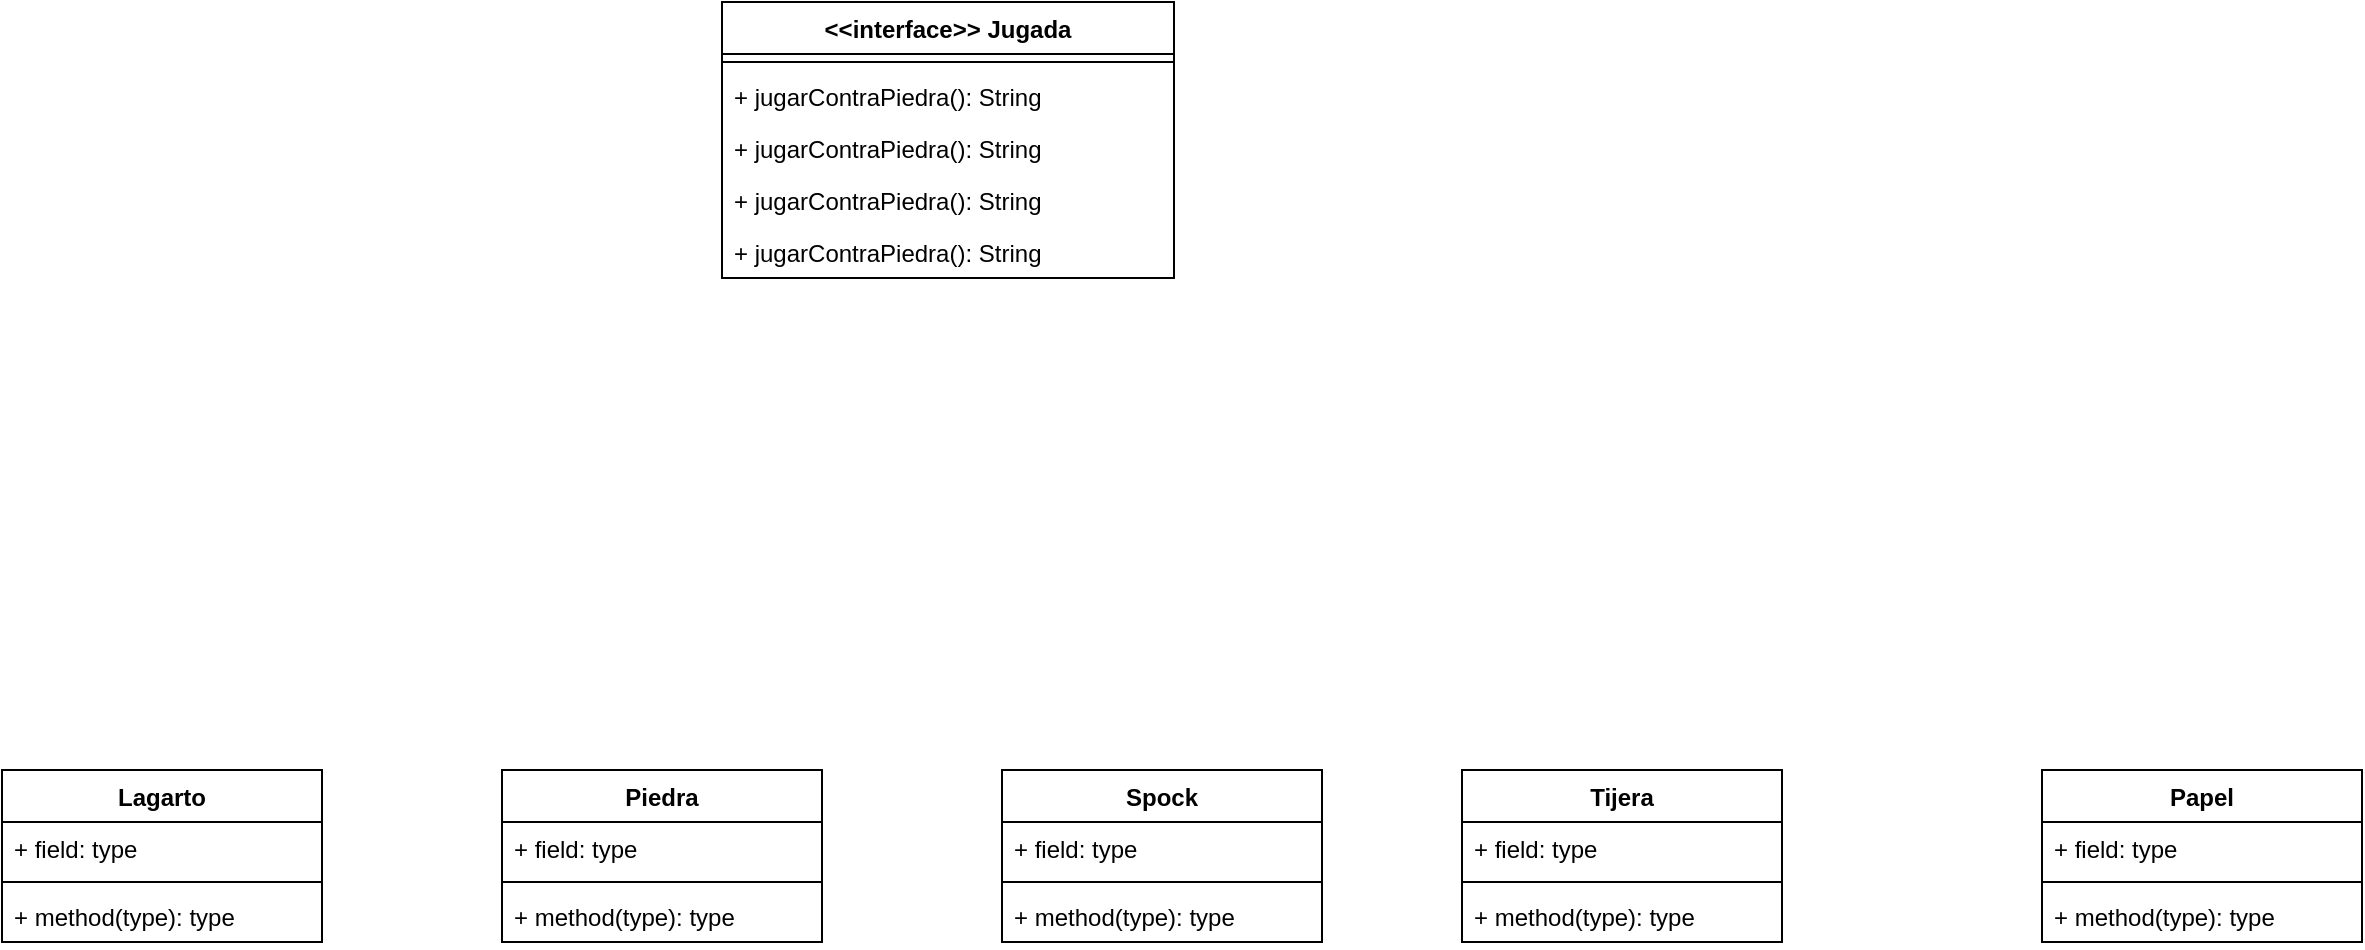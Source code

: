 <mxfile version="24.0.7" type="device">
  <diagram id="AEiJu8hQb5ZbQ3AIm4gv" name="Página-1">
    <mxGraphModel dx="2261" dy="784" grid="1" gridSize="10" guides="1" tooltips="1" connect="1" arrows="1" fold="1" page="1" pageScale="1" pageWidth="827" pageHeight="1169" math="0" shadow="0">
      <root>
        <mxCell id="0" />
        <mxCell id="1" parent="0" />
        <mxCell id="8k2MbXE98Nm70PG1M5aR-1" value="&lt;div&gt;&amp;lt;&amp;lt;interface&amp;gt;&amp;gt;&amp;nbsp;&lt;span style=&quot;background-color: initial;&quot;&gt;Jugada&lt;/span&gt;&lt;/div&gt;" style="swimlane;fontStyle=1;align=center;verticalAlign=top;childLayout=stackLayout;horizontal=1;startSize=26;horizontalStack=0;resizeParent=1;resizeParentMax=0;resizeLast=0;collapsible=1;marginBottom=0;whiteSpace=wrap;html=1;" vertex="1" parent="1">
          <mxGeometry x="140" y="60" width="226" height="138" as="geometry" />
        </mxCell>
        <mxCell id="8k2MbXE98Nm70PG1M5aR-3" value="" style="line;strokeWidth=1;fillColor=none;align=left;verticalAlign=middle;spacingTop=-1;spacingLeft=3;spacingRight=3;rotatable=0;labelPosition=right;points=[];portConstraint=eastwest;strokeColor=inherit;" vertex="1" parent="8k2MbXE98Nm70PG1M5aR-1">
          <mxGeometry y="26" width="226" height="8" as="geometry" />
        </mxCell>
        <mxCell id="8k2MbXE98Nm70PG1M5aR-4" value="+ jugarContraPiedra(): String" style="text;strokeColor=none;fillColor=none;align=left;verticalAlign=top;spacingLeft=4;spacingRight=4;overflow=hidden;rotatable=0;points=[[0,0.5],[1,0.5]];portConstraint=eastwest;whiteSpace=wrap;html=1;" vertex="1" parent="8k2MbXE98Nm70PG1M5aR-1">
          <mxGeometry y="34" width="226" height="26" as="geometry" />
        </mxCell>
        <mxCell id="8k2MbXE98Nm70PG1M5aR-28" value="+ jugarContraPiedra(): String" style="text;strokeColor=none;fillColor=none;align=left;verticalAlign=top;spacingLeft=4;spacingRight=4;overflow=hidden;rotatable=0;points=[[0,0.5],[1,0.5]];portConstraint=eastwest;whiteSpace=wrap;html=1;" vertex="1" parent="8k2MbXE98Nm70PG1M5aR-1">
          <mxGeometry y="60" width="226" height="26" as="geometry" />
        </mxCell>
        <mxCell id="8k2MbXE98Nm70PG1M5aR-29" value="+ jugarContraPiedra(): String" style="text;strokeColor=none;fillColor=none;align=left;verticalAlign=top;spacingLeft=4;spacingRight=4;overflow=hidden;rotatable=0;points=[[0,0.5],[1,0.5]];portConstraint=eastwest;whiteSpace=wrap;html=1;" vertex="1" parent="8k2MbXE98Nm70PG1M5aR-1">
          <mxGeometry y="86" width="226" height="26" as="geometry" />
        </mxCell>
        <mxCell id="8k2MbXE98Nm70PG1M5aR-30" value="+ jugarContraPiedra(): String" style="text;strokeColor=none;fillColor=none;align=left;verticalAlign=top;spacingLeft=4;spacingRight=4;overflow=hidden;rotatable=0;points=[[0,0.5],[1,0.5]];portConstraint=eastwest;whiteSpace=wrap;html=1;" vertex="1" parent="8k2MbXE98Nm70PG1M5aR-1">
          <mxGeometry y="112" width="226" height="26" as="geometry" />
        </mxCell>
        <mxCell id="8k2MbXE98Nm70PG1M5aR-5" value="Lagarto" style="swimlane;fontStyle=1;align=center;verticalAlign=top;childLayout=stackLayout;horizontal=1;startSize=26;horizontalStack=0;resizeParent=1;resizeParentMax=0;resizeLast=0;collapsible=1;marginBottom=0;whiteSpace=wrap;html=1;" vertex="1" parent="1">
          <mxGeometry x="-220" y="444" width="160" height="86" as="geometry" />
        </mxCell>
        <mxCell id="8k2MbXE98Nm70PG1M5aR-6" value="+ field: type" style="text;strokeColor=none;fillColor=none;align=left;verticalAlign=top;spacingLeft=4;spacingRight=4;overflow=hidden;rotatable=0;points=[[0,0.5],[1,0.5]];portConstraint=eastwest;whiteSpace=wrap;html=1;" vertex="1" parent="8k2MbXE98Nm70PG1M5aR-5">
          <mxGeometry y="26" width="160" height="26" as="geometry" />
        </mxCell>
        <mxCell id="8k2MbXE98Nm70PG1M5aR-7" value="" style="line;strokeWidth=1;fillColor=none;align=left;verticalAlign=middle;spacingTop=-1;spacingLeft=3;spacingRight=3;rotatable=0;labelPosition=right;points=[];portConstraint=eastwest;strokeColor=inherit;" vertex="1" parent="8k2MbXE98Nm70PG1M5aR-5">
          <mxGeometry y="52" width="160" height="8" as="geometry" />
        </mxCell>
        <mxCell id="8k2MbXE98Nm70PG1M5aR-8" value="+ method(type): type" style="text;strokeColor=none;fillColor=none;align=left;verticalAlign=top;spacingLeft=4;spacingRight=4;overflow=hidden;rotatable=0;points=[[0,0.5],[1,0.5]];portConstraint=eastwest;whiteSpace=wrap;html=1;" vertex="1" parent="8k2MbXE98Nm70PG1M5aR-5">
          <mxGeometry y="60" width="160" height="26" as="geometry" />
        </mxCell>
        <mxCell id="8k2MbXE98Nm70PG1M5aR-9" value="Papel" style="swimlane;fontStyle=1;align=center;verticalAlign=top;childLayout=stackLayout;horizontal=1;startSize=26;horizontalStack=0;resizeParent=1;resizeParentMax=0;resizeLast=0;collapsible=1;marginBottom=0;whiteSpace=wrap;html=1;" vertex="1" parent="1">
          <mxGeometry x="800" y="444" width="160" height="86" as="geometry" />
        </mxCell>
        <mxCell id="8k2MbXE98Nm70PG1M5aR-10" value="+ field: type" style="text;strokeColor=none;fillColor=none;align=left;verticalAlign=top;spacingLeft=4;spacingRight=4;overflow=hidden;rotatable=0;points=[[0,0.5],[1,0.5]];portConstraint=eastwest;whiteSpace=wrap;html=1;" vertex="1" parent="8k2MbXE98Nm70PG1M5aR-9">
          <mxGeometry y="26" width="160" height="26" as="geometry" />
        </mxCell>
        <mxCell id="8k2MbXE98Nm70PG1M5aR-11" value="" style="line;strokeWidth=1;fillColor=none;align=left;verticalAlign=middle;spacingTop=-1;spacingLeft=3;spacingRight=3;rotatable=0;labelPosition=right;points=[];portConstraint=eastwest;strokeColor=inherit;" vertex="1" parent="8k2MbXE98Nm70PG1M5aR-9">
          <mxGeometry y="52" width="160" height="8" as="geometry" />
        </mxCell>
        <mxCell id="8k2MbXE98Nm70PG1M5aR-12" value="+ method(type): type" style="text;strokeColor=none;fillColor=none;align=left;verticalAlign=top;spacingLeft=4;spacingRight=4;overflow=hidden;rotatable=0;points=[[0,0.5],[1,0.5]];portConstraint=eastwest;whiteSpace=wrap;html=1;" vertex="1" parent="8k2MbXE98Nm70PG1M5aR-9">
          <mxGeometry y="60" width="160" height="26" as="geometry" />
        </mxCell>
        <mxCell id="8k2MbXE98Nm70PG1M5aR-13" value="Piedra" style="swimlane;fontStyle=1;align=center;verticalAlign=top;childLayout=stackLayout;horizontal=1;startSize=26;horizontalStack=0;resizeParent=1;resizeParentMax=0;resizeLast=0;collapsible=1;marginBottom=0;whiteSpace=wrap;html=1;" vertex="1" parent="1">
          <mxGeometry x="30" y="444" width="160" height="86" as="geometry" />
        </mxCell>
        <mxCell id="8k2MbXE98Nm70PG1M5aR-14" value="+ field: type" style="text;strokeColor=none;fillColor=none;align=left;verticalAlign=top;spacingLeft=4;spacingRight=4;overflow=hidden;rotatable=0;points=[[0,0.5],[1,0.5]];portConstraint=eastwest;whiteSpace=wrap;html=1;" vertex="1" parent="8k2MbXE98Nm70PG1M5aR-13">
          <mxGeometry y="26" width="160" height="26" as="geometry" />
        </mxCell>
        <mxCell id="8k2MbXE98Nm70PG1M5aR-15" value="" style="line;strokeWidth=1;fillColor=none;align=left;verticalAlign=middle;spacingTop=-1;spacingLeft=3;spacingRight=3;rotatable=0;labelPosition=right;points=[];portConstraint=eastwest;strokeColor=inherit;" vertex="1" parent="8k2MbXE98Nm70PG1M5aR-13">
          <mxGeometry y="52" width="160" height="8" as="geometry" />
        </mxCell>
        <mxCell id="8k2MbXE98Nm70PG1M5aR-16" value="+ method(type): type" style="text;strokeColor=none;fillColor=none;align=left;verticalAlign=top;spacingLeft=4;spacingRight=4;overflow=hidden;rotatable=0;points=[[0,0.5],[1,0.5]];portConstraint=eastwest;whiteSpace=wrap;html=1;" vertex="1" parent="8k2MbXE98Nm70PG1M5aR-13">
          <mxGeometry y="60" width="160" height="26" as="geometry" />
        </mxCell>
        <mxCell id="8k2MbXE98Nm70PG1M5aR-17" value="Spock" style="swimlane;fontStyle=1;align=center;verticalAlign=top;childLayout=stackLayout;horizontal=1;startSize=26;horizontalStack=0;resizeParent=1;resizeParentMax=0;resizeLast=0;collapsible=1;marginBottom=0;whiteSpace=wrap;html=1;" vertex="1" parent="1">
          <mxGeometry x="280" y="444" width="160" height="86" as="geometry" />
        </mxCell>
        <mxCell id="8k2MbXE98Nm70PG1M5aR-18" value="+ field: type" style="text;strokeColor=none;fillColor=none;align=left;verticalAlign=top;spacingLeft=4;spacingRight=4;overflow=hidden;rotatable=0;points=[[0,0.5],[1,0.5]];portConstraint=eastwest;whiteSpace=wrap;html=1;" vertex="1" parent="8k2MbXE98Nm70PG1M5aR-17">
          <mxGeometry y="26" width="160" height="26" as="geometry" />
        </mxCell>
        <mxCell id="8k2MbXE98Nm70PG1M5aR-19" value="" style="line;strokeWidth=1;fillColor=none;align=left;verticalAlign=middle;spacingTop=-1;spacingLeft=3;spacingRight=3;rotatable=0;labelPosition=right;points=[];portConstraint=eastwest;strokeColor=inherit;" vertex="1" parent="8k2MbXE98Nm70PG1M5aR-17">
          <mxGeometry y="52" width="160" height="8" as="geometry" />
        </mxCell>
        <mxCell id="8k2MbXE98Nm70PG1M5aR-20" value="+ method(type): type" style="text;strokeColor=none;fillColor=none;align=left;verticalAlign=top;spacingLeft=4;spacingRight=4;overflow=hidden;rotatable=0;points=[[0,0.5],[1,0.5]];portConstraint=eastwest;whiteSpace=wrap;html=1;" vertex="1" parent="8k2MbXE98Nm70PG1M5aR-17">
          <mxGeometry y="60" width="160" height="26" as="geometry" />
        </mxCell>
        <mxCell id="8k2MbXE98Nm70PG1M5aR-21" value="Tijera" style="swimlane;fontStyle=1;align=center;verticalAlign=top;childLayout=stackLayout;horizontal=1;startSize=26;horizontalStack=0;resizeParent=1;resizeParentMax=0;resizeLast=0;collapsible=1;marginBottom=0;whiteSpace=wrap;html=1;" vertex="1" parent="1">
          <mxGeometry x="510" y="444" width="160" height="86" as="geometry" />
        </mxCell>
        <mxCell id="8k2MbXE98Nm70PG1M5aR-22" value="+ field: type" style="text;strokeColor=none;fillColor=none;align=left;verticalAlign=top;spacingLeft=4;spacingRight=4;overflow=hidden;rotatable=0;points=[[0,0.5],[1,0.5]];portConstraint=eastwest;whiteSpace=wrap;html=1;" vertex="1" parent="8k2MbXE98Nm70PG1M5aR-21">
          <mxGeometry y="26" width="160" height="26" as="geometry" />
        </mxCell>
        <mxCell id="8k2MbXE98Nm70PG1M5aR-23" value="" style="line;strokeWidth=1;fillColor=none;align=left;verticalAlign=middle;spacingTop=-1;spacingLeft=3;spacingRight=3;rotatable=0;labelPosition=right;points=[];portConstraint=eastwest;strokeColor=inherit;" vertex="1" parent="8k2MbXE98Nm70PG1M5aR-21">
          <mxGeometry y="52" width="160" height="8" as="geometry" />
        </mxCell>
        <mxCell id="8k2MbXE98Nm70PG1M5aR-24" value="+ method(type): type" style="text;strokeColor=none;fillColor=none;align=left;verticalAlign=top;spacingLeft=4;spacingRight=4;overflow=hidden;rotatable=0;points=[[0,0.5],[1,0.5]];portConstraint=eastwest;whiteSpace=wrap;html=1;" vertex="1" parent="8k2MbXE98Nm70PG1M5aR-21">
          <mxGeometry y="60" width="160" height="26" as="geometry" />
        </mxCell>
      </root>
    </mxGraphModel>
  </diagram>
</mxfile>
